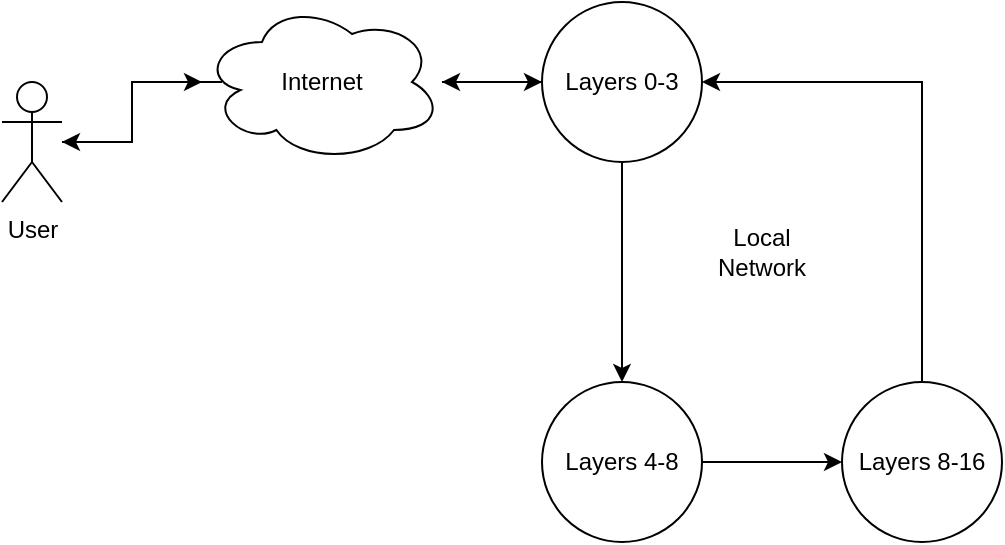 <mxfile version="28.1.0">
  <diagram name="Page-1" id="go1bE2AfecXTx57KRdSr">
    <mxGraphModel dx="586" dy="602" grid="1" gridSize="10" guides="1" tooltips="1" connect="1" arrows="1" fold="1" page="1" pageScale="1" pageWidth="850" pageHeight="1100" math="0" shadow="0">
      <root>
        <mxCell id="0" />
        <mxCell id="1" parent="0" />
        <mxCell id="cBoanOsbDrFuvEtptKvO-27" style="edgeStyle=orthogonalEdgeStyle;rounded=0;orthogonalLoop=1;jettySize=auto;html=1;" edge="1" parent="1" source="cBoanOsbDrFuvEtptKvO-2" target="cBoanOsbDrFuvEtptKvO-3">
          <mxGeometry relative="1" as="geometry" />
        </mxCell>
        <mxCell id="cBoanOsbDrFuvEtptKvO-2" value="User" style="shape=umlActor;verticalLabelPosition=bottom;verticalAlign=top;html=1;outlineConnect=0;" vertex="1" parent="1">
          <mxGeometry x="50" y="100" width="30" height="60" as="geometry" />
        </mxCell>
        <mxCell id="cBoanOsbDrFuvEtptKvO-13" style="edgeStyle=orthogonalEdgeStyle;rounded=0;orthogonalLoop=1;jettySize=auto;html=1;" edge="1" parent="1" source="cBoanOsbDrFuvEtptKvO-3" target="cBoanOsbDrFuvEtptKvO-10">
          <mxGeometry relative="1" as="geometry" />
        </mxCell>
        <mxCell id="cBoanOsbDrFuvEtptKvO-26" style="edgeStyle=orthogonalEdgeStyle;rounded=0;orthogonalLoop=1;jettySize=auto;html=1;" edge="1" parent="1" target="cBoanOsbDrFuvEtptKvO-2">
          <mxGeometry relative="1" as="geometry">
            <mxPoint x="160" y="100" as="sourcePoint" />
            <Array as="points">
              <mxPoint x="115" y="100" />
              <mxPoint x="115" y="130" />
            </Array>
          </mxGeometry>
        </mxCell>
        <mxCell id="cBoanOsbDrFuvEtptKvO-3" value="Internet" style="ellipse;shape=cloud;whiteSpace=wrap;html=1;" vertex="1" parent="1">
          <mxGeometry x="150" y="60" width="120" height="80" as="geometry" />
        </mxCell>
        <mxCell id="cBoanOsbDrFuvEtptKvO-18" style="edgeStyle=orthogonalEdgeStyle;rounded=0;orthogonalLoop=1;jettySize=auto;html=1;" edge="1" parent="1" source="cBoanOsbDrFuvEtptKvO-10" target="cBoanOsbDrFuvEtptKvO-11">
          <mxGeometry relative="1" as="geometry" />
        </mxCell>
        <mxCell id="cBoanOsbDrFuvEtptKvO-22" style="edgeStyle=orthogonalEdgeStyle;rounded=0;orthogonalLoop=1;jettySize=auto;html=1;" edge="1" parent="1" source="cBoanOsbDrFuvEtptKvO-10" target="cBoanOsbDrFuvEtptKvO-3">
          <mxGeometry relative="1" as="geometry" />
        </mxCell>
        <mxCell id="cBoanOsbDrFuvEtptKvO-10" value="Layers 0-3" style="ellipse;whiteSpace=wrap;html=1;aspect=fixed;" vertex="1" parent="1">
          <mxGeometry x="320" y="60" width="80" height="80" as="geometry" />
        </mxCell>
        <mxCell id="cBoanOsbDrFuvEtptKvO-11" value="Layers 4-8" style="ellipse;whiteSpace=wrap;html=1;aspect=fixed;" vertex="1" parent="1">
          <mxGeometry x="320" y="250" width="80" height="80" as="geometry" />
        </mxCell>
        <mxCell id="cBoanOsbDrFuvEtptKvO-19" value="" style="edgeStyle=orthogonalEdgeStyle;rounded=0;orthogonalLoop=1;jettySize=auto;html=1;" edge="1" parent="1" source="cBoanOsbDrFuvEtptKvO-11" target="cBoanOsbDrFuvEtptKvO-12">
          <mxGeometry relative="1" as="geometry">
            <mxPoint x="540" y="290" as="targetPoint" />
            <mxPoint x="400" y="290" as="sourcePoint" />
          </mxGeometry>
        </mxCell>
        <mxCell id="cBoanOsbDrFuvEtptKvO-20" style="edgeStyle=orthogonalEdgeStyle;rounded=0;orthogonalLoop=1;jettySize=auto;html=1;entryX=1;entryY=0.5;entryDx=0;entryDy=0;" edge="1" parent="1" source="cBoanOsbDrFuvEtptKvO-12" target="cBoanOsbDrFuvEtptKvO-10">
          <mxGeometry relative="1" as="geometry">
            <Array as="points">
              <mxPoint x="510" y="100" />
            </Array>
          </mxGeometry>
        </mxCell>
        <mxCell id="cBoanOsbDrFuvEtptKvO-12" value="Layers 8-16" style="ellipse;whiteSpace=wrap;html=1;aspect=fixed;" vertex="1" parent="1">
          <mxGeometry x="470" y="250" width="80" height="80" as="geometry" />
        </mxCell>
        <mxCell id="cBoanOsbDrFuvEtptKvO-23" value="Local Network" style="text;html=1;align=center;verticalAlign=middle;whiteSpace=wrap;rounded=0;" vertex="1" parent="1">
          <mxGeometry x="400" y="170" width="60" height="30" as="geometry" />
        </mxCell>
      </root>
    </mxGraphModel>
  </diagram>
</mxfile>
